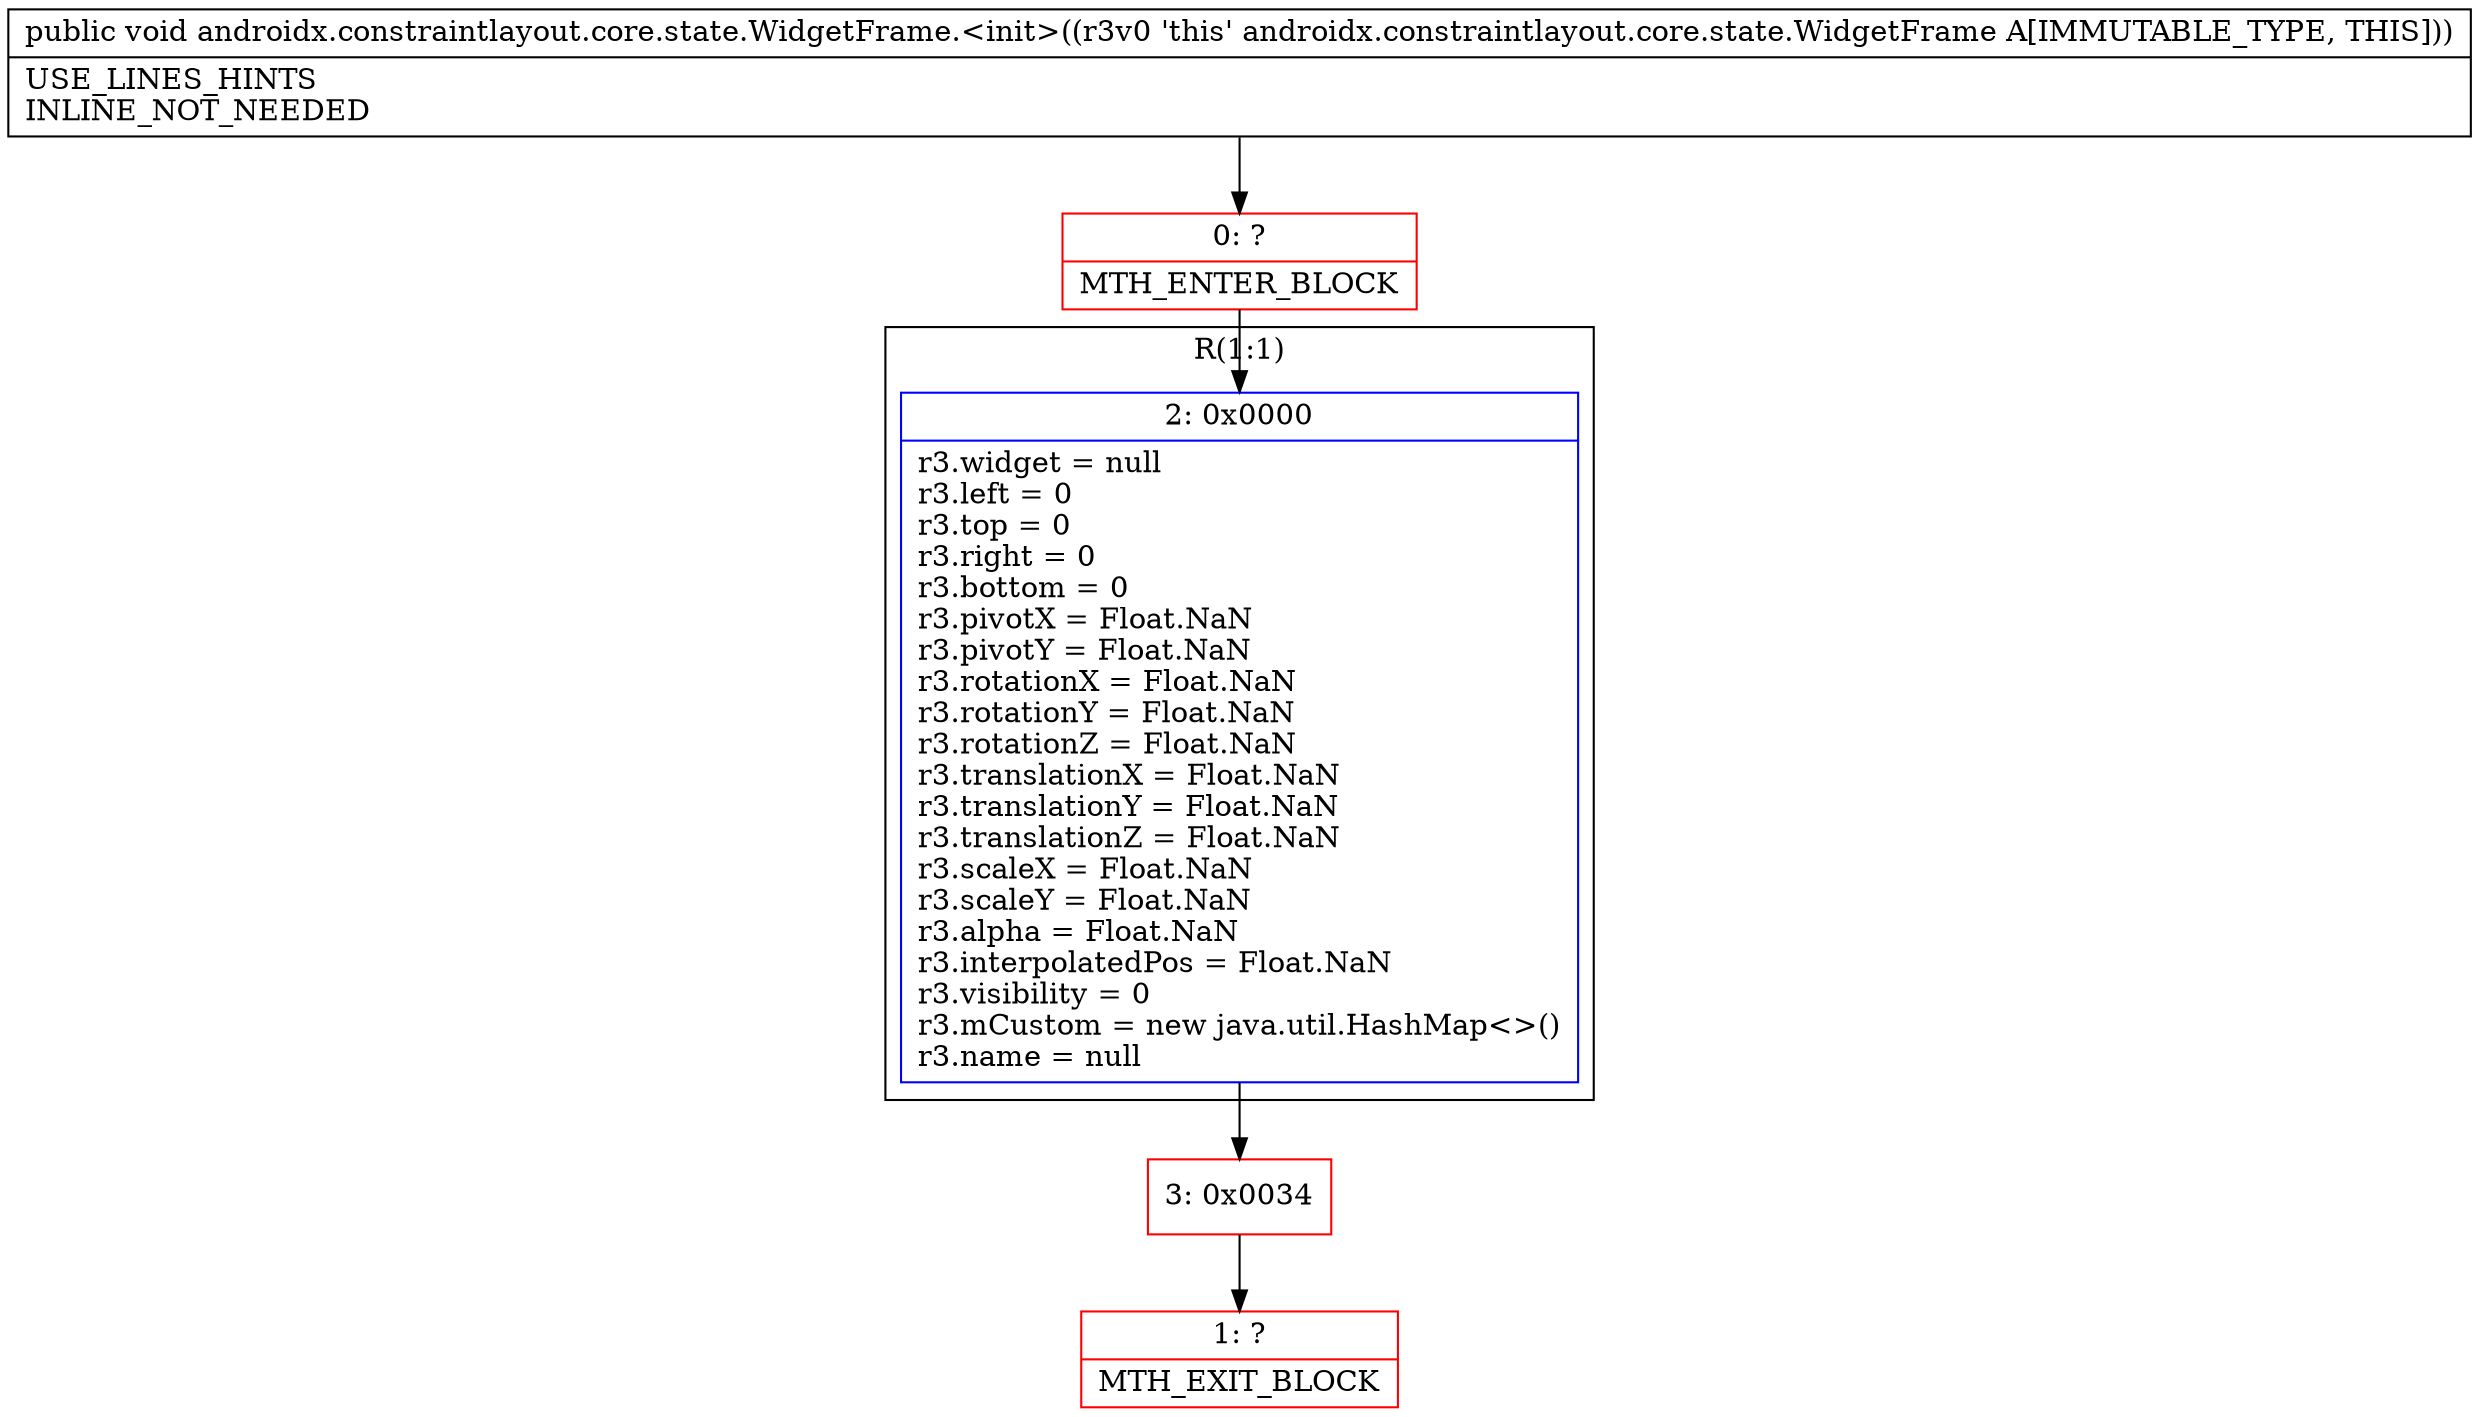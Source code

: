 digraph "CFG forandroidx.constraintlayout.core.state.WidgetFrame.\<init\>()V" {
subgraph cluster_Region_2058888539 {
label = "R(1:1)";
node [shape=record,color=blue];
Node_2 [shape=record,label="{2\:\ 0x0000|r3.widget = null\lr3.left = 0\lr3.top = 0\lr3.right = 0\lr3.bottom = 0\lr3.pivotX = Float.NaN\lr3.pivotY = Float.NaN\lr3.rotationX = Float.NaN\lr3.rotationY = Float.NaN\lr3.rotationZ = Float.NaN\lr3.translationX = Float.NaN\lr3.translationY = Float.NaN\lr3.translationZ = Float.NaN\lr3.scaleX = Float.NaN\lr3.scaleY = Float.NaN\lr3.alpha = Float.NaN\lr3.interpolatedPos = Float.NaN\lr3.visibility = 0\lr3.mCustom = new java.util.HashMap\<\>()\lr3.name = null\l}"];
}
Node_0 [shape=record,color=red,label="{0\:\ ?|MTH_ENTER_BLOCK\l}"];
Node_3 [shape=record,color=red,label="{3\:\ 0x0034}"];
Node_1 [shape=record,color=red,label="{1\:\ ?|MTH_EXIT_BLOCK\l}"];
MethodNode[shape=record,label="{public void androidx.constraintlayout.core.state.WidgetFrame.\<init\>((r3v0 'this' androidx.constraintlayout.core.state.WidgetFrame A[IMMUTABLE_TYPE, THIS]))  | USE_LINES_HINTS\lINLINE_NOT_NEEDED\l}"];
MethodNode -> Node_0;Node_2 -> Node_3;
Node_0 -> Node_2;
Node_3 -> Node_1;
}


